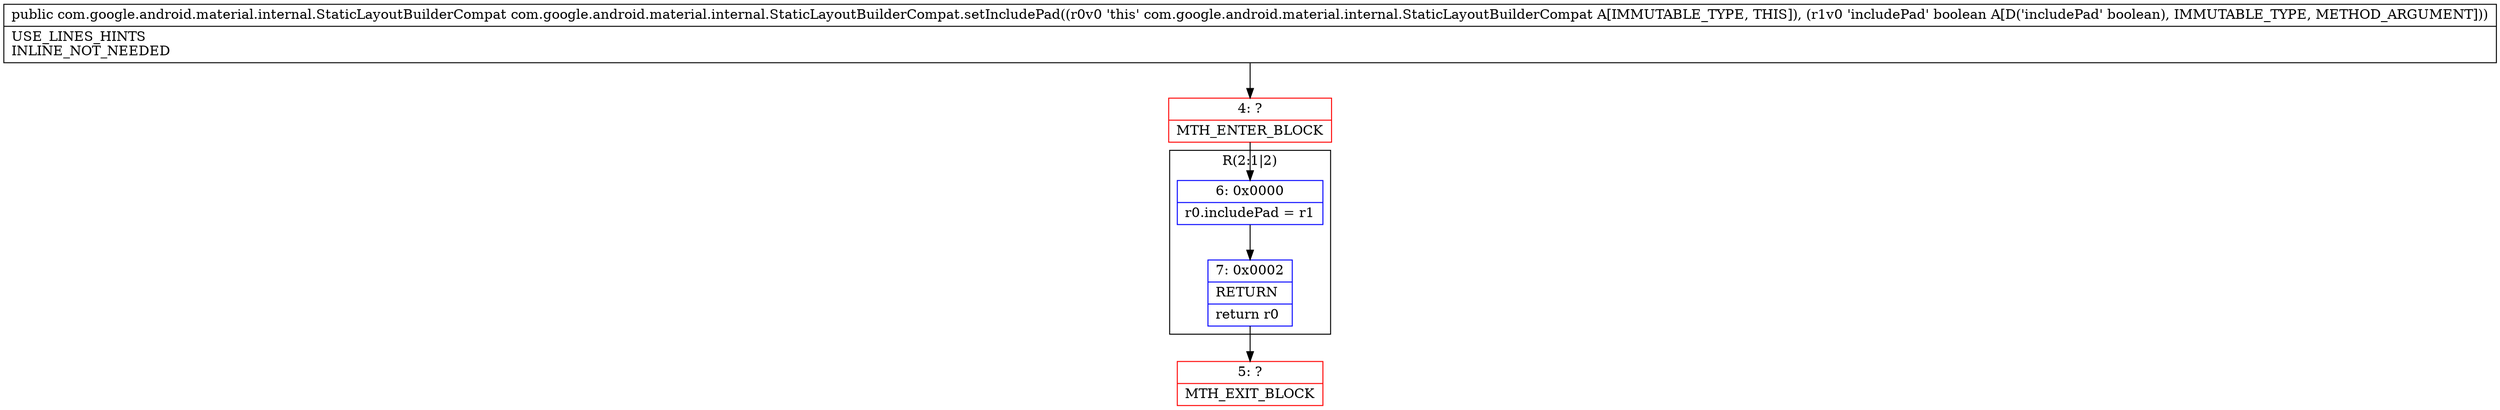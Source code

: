 digraph "CFG forcom.google.android.material.internal.StaticLayoutBuilderCompat.setIncludePad(Z)Lcom\/google\/android\/material\/internal\/StaticLayoutBuilderCompat;" {
subgraph cluster_Region_2131253065 {
label = "R(2:1|2)";
node [shape=record,color=blue];
Node_6 [shape=record,label="{6\:\ 0x0000|r0.includePad = r1\l}"];
Node_7 [shape=record,label="{7\:\ 0x0002|RETURN\l|return r0\l}"];
}
Node_4 [shape=record,color=red,label="{4\:\ ?|MTH_ENTER_BLOCK\l}"];
Node_5 [shape=record,color=red,label="{5\:\ ?|MTH_EXIT_BLOCK\l}"];
MethodNode[shape=record,label="{public com.google.android.material.internal.StaticLayoutBuilderCompat com.google.android.material.internal.StaticLayoutBuilderCompat.setIncludePad((r0v0 'this' com.google.android.material.internal.StaticLayoutBuilderCompat A[IMMUTABLE_TYPE, THIS]), (r1v0 'includePad' boolean A[D('includePad' boolean), IMMUTABLE_TYPE, METHOD_ARGUMENT]))  | USE_LINES_HINTS\lINLINE_NOT_NEEDED\l}"];
MethodNode -> Node_4;Node_6 -> Node_7;
Node_7 -> Node_5;
Node_4 -> Node_6;
}

